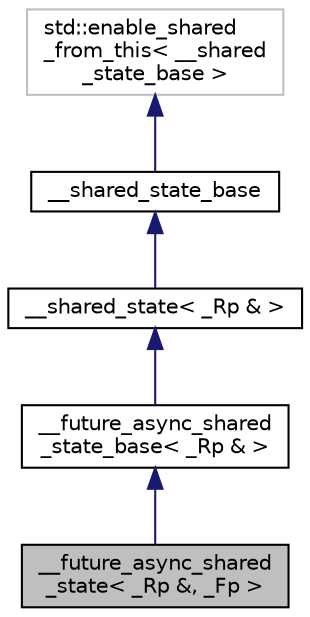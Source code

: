 digraph "__future_async_shared_state&lt; _Rp &amp;, _Fp &gt;"
{
  edge [fontname="Helvetica",fontsize="10",labelfontname="Helvetica",labelfontsize="10"];
  node [fontname="Helvetica",fontsize="10",shape=record];
  Node1 [label="__future_async_shared\l_state\< _Rp &, _Fp \>",height=0.2,width=0.4,color="black", fillcolor="grey75", style="filled" fontcolor="black"];
  Node2 -> Node1 [dir="back",color="midnightblue",fontsize="10",style="solid",fontname="Helvetica"];
  Node2 [label="__future_async_shared\l_state_base\< _Rp & \>",height=0.2,width=0.4,color="black", fillcolor="white", style="filled",URL="$struct____future__async__shared__state__base.xhtml"];
  Node3 -> Node2 [dir="back",color="midnightblue",fontsize="10",style="solid",fontname="Helvetica"];
  Node3 [label="__shared_state\< _Rp & \>",height=0.2,width=0.4,color="black", fillcolor="white", style="filled",URL="$struct____shared__state.xhtml"];
  Node4 -> Node3 [dir="back",color="midnightblue",fontsize="10",style="solid",fontname="Helvetica"];
  Node4 [label="__shared_state_base",height=0.2,width=0.4,color="black", fillcolor="white", style="filled",URL="$struct____shared__state__base.xhtml"];
  Node5 -> Node4 [dir="back",color="midnightblue",fontsize="10",style="solid",fontname="Helvetica"];
  Node5 [label="std::enable_shared\l_from_this\< __shared\l_state_base \>",height=0.2,width=0.4,color="grey75", fillcolor="white", style="filled"];
}
